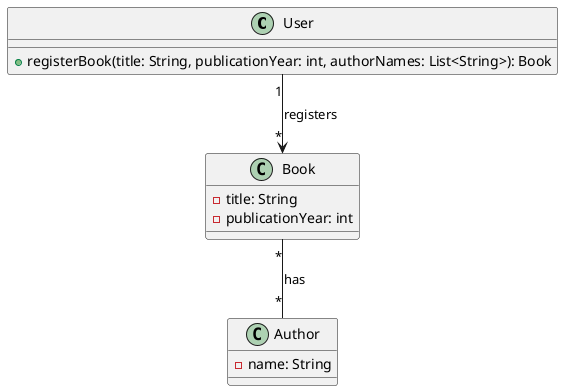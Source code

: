 @startuml

class User {
  + registerBook(title: String, publicationYear: int, authorNames: List<String>): Book
}

class Book {
  - title: String
  - publicationYear: int
}

class Author {
  - name: String
}

User "1" --> "*" Book : registers
Book "*" -- "*" Author : has

@enduml